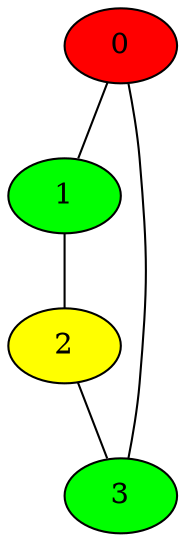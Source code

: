 graph G { 
	0 -- 1 -- 2 -- 3;
	3 -- 0;
	0 [style=filled, fillcolor=red]
	1 [style=filled, fillcolor=green]
	2 [style=filled, fillcolor=yellow]
	3 [style=filled, fillcolor=green]
}